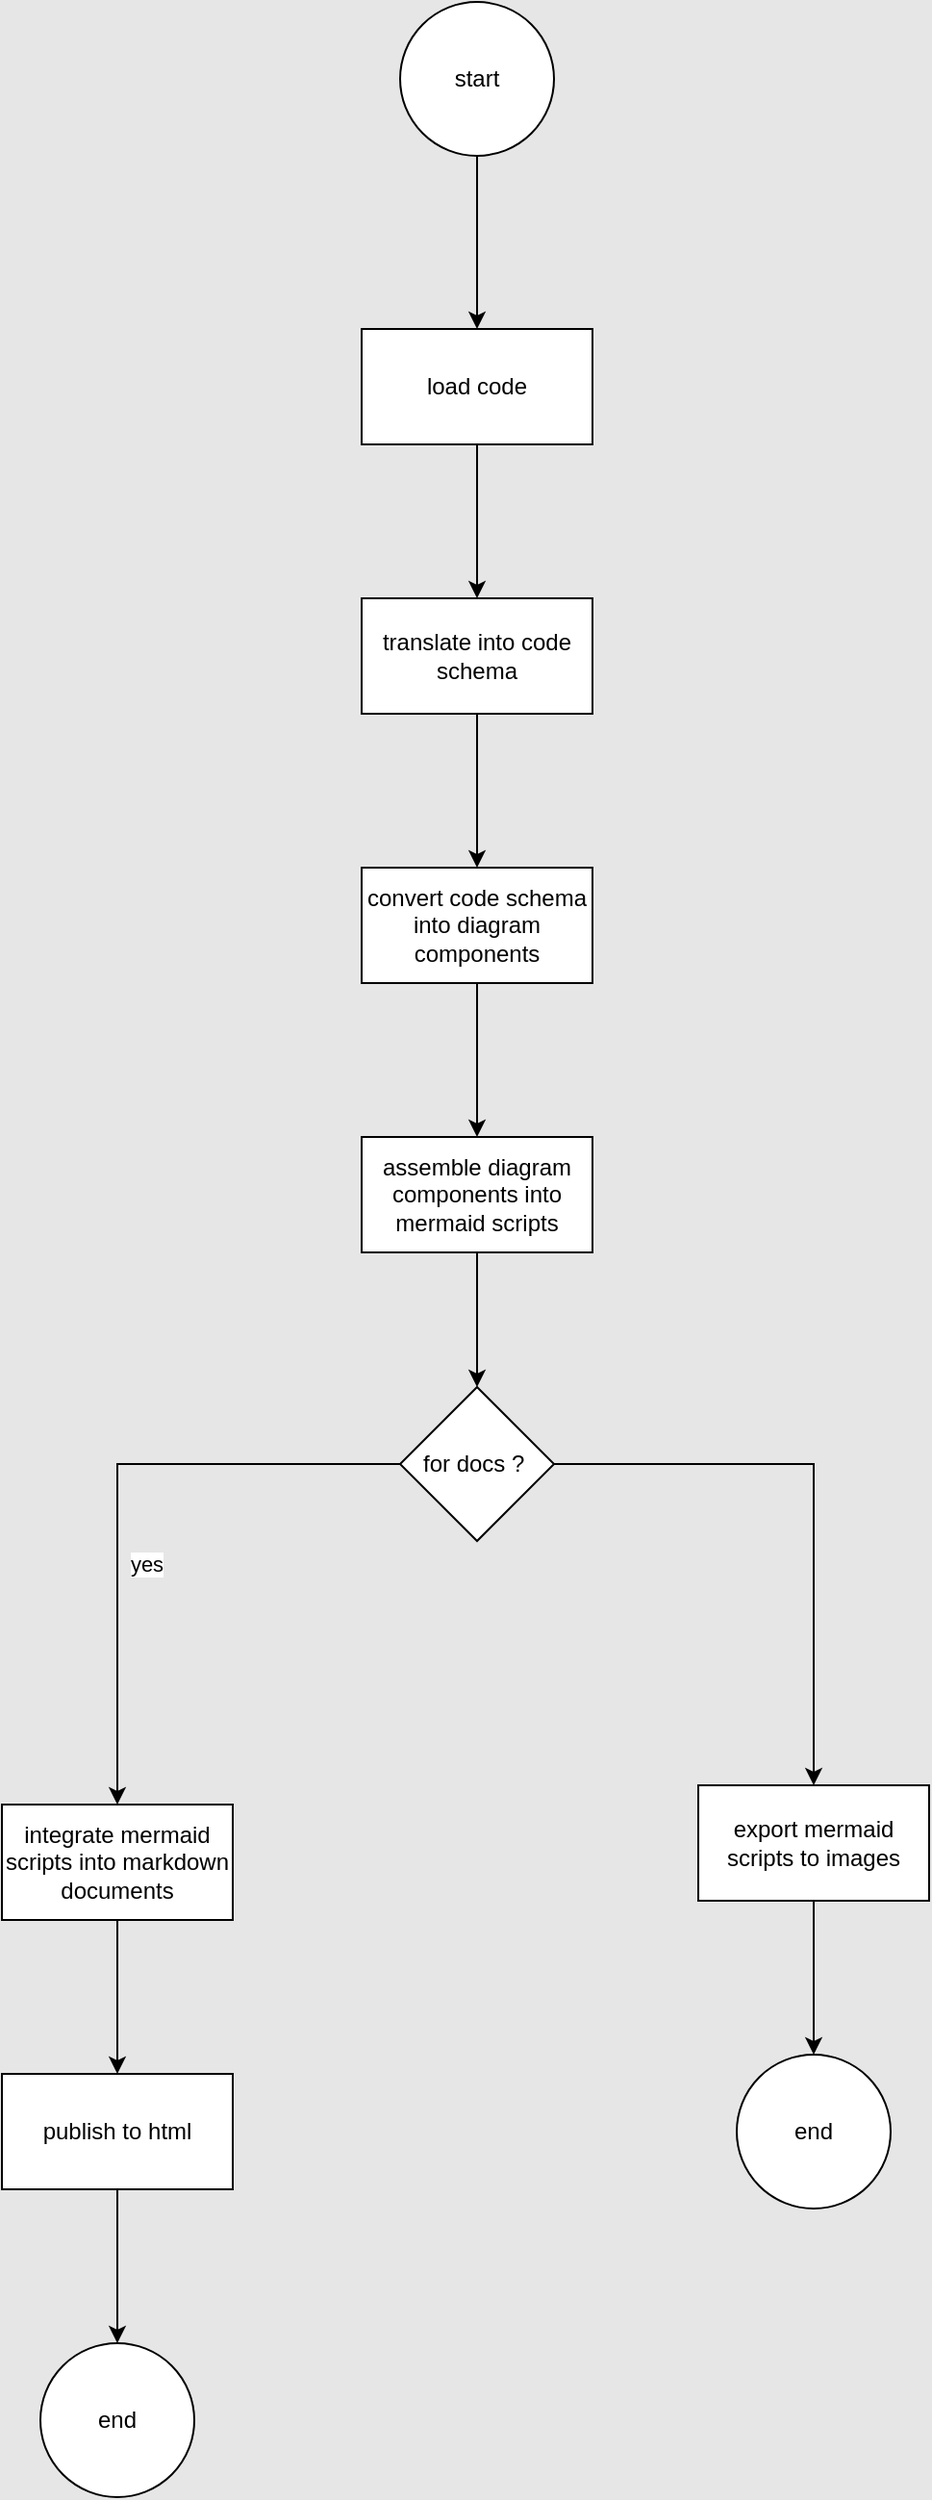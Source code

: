 <mxfile version="16.5.6" type="github">
  <diagram id="R70dUzjRxnxzWcbAyPcr" name="Page-1">
    <mxGraphModel dx="1264" dy="929" grid="0" gridSize="10" guides="1" tooltips="1" connect="1" arrows="1" fold="1" page="1" pageScale="1" pageWidth="850" pageHeight="1400" background="#E6E6E6" math="0" shadow="0">
      <root>
        <mxCell id="0" />
        <mxCell id="1" parent="0" />
        <mxCell id="-k-5RIro-pZg2MrqbPG--3" value="" style="edgeStyle=orthogonalEdgeStyle;rounded=0;orthogonalLoop=1;jettySize=auto;html=1;" edge="1" parent="1" source="-k-5RIro-pZg2MrqbPG--1" target="-k-5RIro-pZg2MrqbPG--2">
          <mxGeometry relative="1" as="geometry" />
        </mxCell>
        <mxCell id="-k-5RIro-pZg2MrqbPG--1" value="start" style="ellipse;whiteSpace=wrap;html=1;aspect=fixed;" vertex="1" parent="1">
          <mxGeometry x="385" y="74" width="80" height="80" as="geometry" />
        </mxCell>
        <mxCell id="-k-5RIro-pZg2MrqbPG--7" value="" style="edgeStyle=orthogonalEdgeStyle;rounded=0;orthogonalLoop=1;jettySize=auto;html=1;" edge="1" parent="1" source="-k-5RIro-pZg2MrqbPG--2" target="-k-5RIro-pZg2MrqbPG--6">
          <mxGeometry relative="1" as="geometry" />
        </mxCell>
        <mxCell id="-k-5RIro-pZg2MrqbPG--2" value="load code" style="whiteSpace=wrap;html=1;" vertex="1" parent="1">
          <mxGeometry x="365" y="244" width="120" height="60" as="geometry" />
        </mxCell>
        <mxCell id="-k-5RIro-pZg2MrqbPG--9" value="" style="edgeStyle=orthogonalEdgeStyle;rounded=0;orthogonalLoop=1;jettySize=auto;html=1;" edge="1" parent="1" source="-k-5RIro-pZg2MrqbPG--6" target="-k-5RIro-pZg2MrqbPG--8">
          <mxGeometry relative="1" as="geometry" />
        </mxCell>
        <mxCell id="-k-5RIro-pZg2MrqbPG--6" value="translate into code schema" style="whiteSpace=wrap;html=1;" vertex="1" parent="1">
          <mxGeometry x="365" y="384" width="120" height="60" as="geometry" />
        </mxCell>
        <mxCell id="-k-5RIro-pZg2MrqbPG--11" value="" style="edgeStyle=orthogonalEdgeStyle;rounded=0;orthogonalLoop=1;jettySize=auto;html=1;" edge="1" parent="1" source="-k-5RIro-pZg2MrqbPG--8" target="-k-5RIro-pZg2MrqbPG--10">
          <mxGeometry relative="1" as="geometry" />
        </mxCell>
        <mxCell id="-k-5RIro-pZg2MrqbPG--8" value="convert code schema into diagram components" style="whiteSpace=wrap;html=1;" vertex="1" parent="1">
          <mxGeometry x="365" y="524" width="120" height="60" as="geometry" />
        </mxCell>
        <mxCell id="-k-5RIro-pZg2MrqbPG--21" value="" style="edgeStyle=orthogonalEdgeStyle;rounded=0;orthogonalLoop=1;jettySize=auto;html=1;" edge="1" parent="1" source="-k-5RIro-pZg2MrqbPG--10" target="-k-5RIro-pZg2MrqbPG--20">
          <mxGeometry relative="1" as="geometry" />
        </mxCell>
        <mxCell id="-k-5RIro-pZg2MrqbPG--10" value="assemble diagram components into mermaid scripts" style="whiteSpace=wrap;html=1;" vertex="1" parent="1">
          <mxGeometry x="365" y="664" width="120" height="60" as="geometry" />
        </mxCell>
        <mxCell id="-k-5RIro-pZg2MrqbPG--15" value="" style="edgeStyle=orthogonalEdgeStyle;rounded=0;orthogonalLoop=1;jettySize=auto;html=1;" edge="1" parent="1" source="-k-5RIro-pZg2MrqbPG--12" target="-k-5RIro-pZg2MrqbPG--14">
          <mxGeometry relative="1" as="geometry" />
        </mxCell>
        <mxCell id="-k-5RIro-pZg2MrqbPG--12" value="integrate mermaid scripts into markdown documents" style="whiteSpace=wrap;html=1;" vertex="1" parent="1">
          <mxGeometry x="178" y="1011" width="120" height="60" as="geometry" />
        </mxCell>
        <mxCell id="-k-5RIro-pZg2MrqbPG--19" value="" style="edgeStyle=orthogonalEdgeStyle;rounded=0;orthogonalLoop=1;jettySize=auto;html=1;" edge="1" parent="1" source="-k-5RIro-pZg2MrqbPG--14" target="-k-5RIro-pZg2MrqbPG--18">
          <mxGeometry relative="1" as="geometry" />
        </mxCell>
        <mxCell id="-k-5RIro-pZg2MrqbPG--14" value="publish to html" style="whiteSpace=wrap;html=1;" vertex="1" parent="1">
          <mxGeometry x="178" y="1151" width="120" height="60" as="geometry" />
        </mxCell>
        <mxCell id="-k-5RIro-pZg2MrqbPG--18" value="end" style="ellipse;whiteSpace=wrap;html=1;aspect=fixed;" vertex="1" parent="1">
          <mxGeometry x="198" y="1291" width="80" height="80" as="geometry" />
        </mxCell>
        <mxCell id="-k-5RIro-pZg2MrqbPG--22" style="edgeStyle=orthogonalEdgeStyle;rounded=0;orthogonalLoop=1;jettySize=auto;html=1;entryX=0.5;entryY=0;entryDx=0;entryDy=0;" edge="1" parent="1" source="-k-5RIro-pZg2MrqbPG--20" target="-k-5RIro-pZg2MrqbPG--12">
          <mxGeometry relative="1" as="geometry" />
        </mxCell>
        <mxCell id="-k-5RIro-pZg2MrqbPG--23" value="yes" style="edgeLabel;html=1;align=center;verticalAlign=middle;resizable=0;points=[];" vertex="1" connectable="0" parent="-k-5RIro-pZg2MrqbPG--22">
          <mxGeometry x="0.034" y="6" relative="1" as="geometry">
            <mxPoint x="9" y="31" as="offset" />
          </mxGeometry>
        </mxCell>
        <mxCell id="-k-5RIro-pZg2MrqbPG--24" style="edgeStyle=orthogonalEdgeStyle;rounded=0;orthogonalLoop=1;jettySize=auto;html=1;exitX=1;exitY=0.5;exitDx=0;exitDy=0;entryX=0.5;entryY=0;entryDx=0;entryDy=0;" edge="1" parent="1" source="-k-5RIro-pZg2MrqbPG--20" target="-k-5RIro-pZg2MrqbPG--28">
          <mxGeometry relative="1" as="geometry">
            <mxPoint x="606.048" y="1010.57" as="targetPoint" />
          </mxGeometry>
        </mxCell>
        <mxCell id="-k-5RIro-pZg2MrqbPG--20" value="for docs ?&amp;nbsp;" style="rhombus;whiteSpace=wrap;html=1;" vertex="1" parent="1">
          <mxGeometry x="385" y="794" width="80" height="80" as="geometry" />
        </mxCell>
        <mxCell id="-k-5RIro-pZg2MrqbPG--25" value="integrate mermaid scripts into markdown documents" style="whiteSpace=wrap;html=1;" vertex="1" parent="1">
          <mxGeometry x="178" y="1011" width="120" height="60" as="geometry" />
        </mxCell>
        <mxCell id="-k-5RIro-pZg2MrqbPG--26" value="publish to html" style="whiteSpace=wrap;html=1;" vertex="1" parent="1">
          <mxGeometry x="178" y="1151" width="120" height="60" as="geometry" />
        </mxCell>
        <mxCell id="-k-5RIro-pZg2MrqbPG--27" value="end" style="ellipse;whiteSpace=wrap;html=1;aspect=fixed;" vertex="1" parent="1">
          <mxGeometry x="560" y="1141" width="80" height="80" as="geometry" />
        </mxCell>
        <mxCell id="-k-5RIro-pZg2MrqbPG--30" value="" style="edgeStyle=orthogonalEdgeStyle;rounded=0;orthogonalLoop=1;jettySize=auto;html=1;" edge="1" parent="1" source="-k-5RIro-pZg2MrqbPG--28" target="-k-5RIro-pZg2MrqbPG--27">
          <mxGeometry relative="1" as="geometry">
            <mxPoint x="600" y="1141" as="targetPoint" />
          </mxGeometry>
        </mxCell>
        <mxCell id="-k-5RIro-pZg2MrqbPG--28" value="export mermaid scripts to images" style="whiteSpace=wrap;html=1;" vertex="1" parent="1">
          <mxGeometry x="540" y="1001" width="120" height="60" as="geometry" />
        </mxCell>
      </root>
    </mxGraphModel>
  </diagram>
</mxfile>
